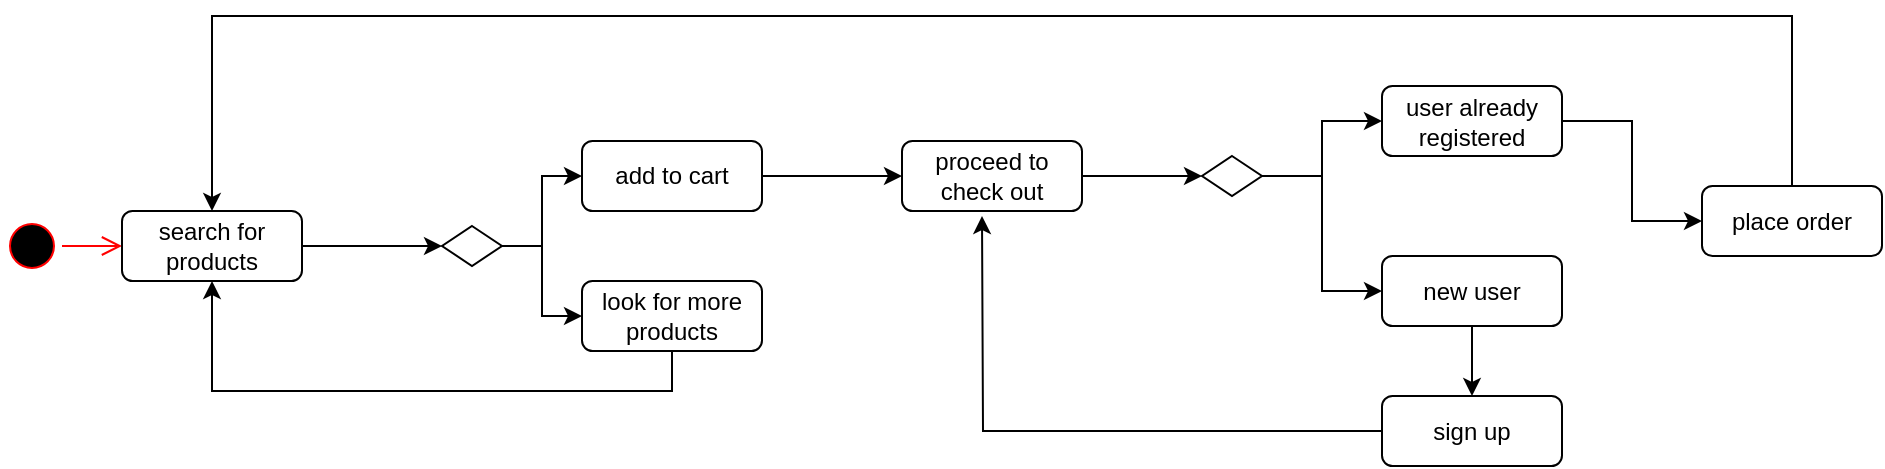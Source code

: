 <mxfile version="12.9.14" type="device"><diagram id="rkfMrzxjUDxefmMOIlaO" name="Page-1"><mxGraphModel dx="1038" dy="1599" grid="1" gridSize="10" guides="1" tooltips="1" connect="1" arrows="1" fold="1" page="1" pageScale="1" pageWidth="850" pageHeight="1100" math="0" shadow="0"><root><mxCell id="0"/><mxCell id="1" parent="0"/><mxCell id="1yycfG4Ui4hnsjr-ACMH-59" value="" style="ellipse;html=1;shape=startState;fillColor=#000000;strokeColor=#ff0000;" vertex="1" parent="1"><mxGeometry x="110" y="80" width="30" height="30" as="geometry"/></mxCell><mxCell id="1yycfG4Ui4hnsjr-ACMH-60" value="" style="edgeStyle=orthogonalEdgeStyle;html=1;verticalAlign=bottom;endArrow=open;endSize=8;strokeColor=#ff0000;" edge="1" source="1yycfG4Ui4hnsjr-ACMH-59" parent="1"><mxGeometry relative="1" as="geometry"><mxPoint x="170" y="95" as="targetPoint"/></mxGeometry></mxCell><mxCell id="1yycfG4Ui4hnsjr-ACMH-64" style="edgeStyle=orthogonalEdgeStyle;rounded=0;orthogonalLoop=1;jettySize=auto;html=1;exitX=1;exitY=0.5;exitDx=0;exitDy=0;entryX=0;entryY=0.5;entryDx=0;entryDy=0;" edge="1" parent="1" source="1yycfG4Ui4hnsjr-ACMH-61" target="1yycfG4Ui4hnsjr-ACMH-62"><mxGeometry relative="1" as="geometry"/></mxCell><mxCell id="1yycfG4Ui4hnsjr-ACMH-61" value="search for products" style="rounded=1;whiteSpace=wrap;html=1;" vertex="1" parent="1"><mxGeometry x="170" y="77.5" width="90" height="35" as="geometry"/></mxCell><mxCell id="1yycfG4Ui4hnsjr-ACMH-67" style="edgeStyle=orthogonalEdgeStyle;rounded=0;orthogonalLoop=1;jettySize=auto;html=1;exitX=1;exitY=0.5;exitDx=0;exitDy=0;entryX=0;entryY=0.5;entryDx=0;entryDy=0;" edge="1" parent="1" source="1yycfG4Ui4hnsjr-ACMH-62" target="1yycfG4Ui4hnsjr-ACMH-66"><mxGeometry relative="1" as="geometry"/></mxCell><mxCell id="1yycfG4Ui4hnsjr-ACMH-68" style="edgeStyle=orthogonalEdgeStyle;rounded=0;orthogonalLoop=1;jettySize=auto;html=1;exitX=1;exitY=0.5;exitDx=0;exitDy=0;entryX=0;entryY=0.5;entryDx=0;entryDy=0;" edge="1" parent="1" source="1yycfG4Ui4hnsjr-ACMH-62" target="1yycfG4Ui4hnsjr-ACMH-65"><mxGeometry relative="1" as="geometry"/></mxCell><mxCell id="1yycfG4Ui4hnsjr-ACMH-62" value="" style="rhombus;whiteSpace=wrap;html=1;" vertex="1" parent="1"><mxGeometry x="330" y="85" width="30" height="20" as="geometry"/></mxCell><mxCell id="1yycfG4Ui4hnsjr-ACMH-69" style="edgeStyle=orthogonalEdgeStyle;rounded=0;orthogonalLoop=1;jettySize=auto;html=1;exitX=0.5;exitY=1;exitDx=0;exitDy=0;entryX=0.5;entryY=1;entryDx=0;entryDy=0;" edge="1" parent="1" source="1yycfG4Ui4hnsjr-ACMH-65" target="1yycfG4Ui4hnsjr-ACMH-61"><mxGeometry relative="1" as="geometry"/></mxCell><mxCell id="1yycfG4Ui4hnsjr-ACMH-65" value="look for more products" style="rounded=1;whiteSpace=wrap;html=1;" vertex="1" parent="1"><mxGeometry x="400" y="112.5" width="90" height="35" as="geometry"/></mxCell><mxCell id="1yycfG4Ui4hnsjr-ACMH-71" style="edgeStyle=orthogonalEdgeStyle;rounded=0;orthogonalLoop=1;jettySize=auto;html=1;exitX=1;exitY=0.5;exitDx=0;exitDy=0;" edge="1" parent="1" source="1yycfG4Ui4hnsjr-ACMH-66" target="1yycfG4Ui4hnsjr-ACMH-70"><mxGeometry relative="1" as="geometry"/></mxCell><mxCell id="1yycfG4Ui4hnsjr-ACMH-66" value="add to cart" style="rounded=1;whiteSpace=wrap;html=1;" vertex="1" parent="1"><mxGeometry x="400" y="42.5" width="90" height="35" as="geometry"/></mxCell><mxCell id="1yycfG4Ui4hnsjr-ACMH-74" style="edgeStyle=orthogonalEdgeStyle;rounded=0;orthogonalLoop=1;jettySize=auto;html=1;exitX=1;exitY=0.5;exitDx=0;exitDy=0;entryX=0;entryY=0.5;entryDx=0;entryDy=0;" edge="1" parent="1" source="1yycfG4Ui4hnsjr-ACMH-70" target="1yycfG4Ui4hnsjr-ACMH-72"><mxGeometry relative="1" as="geometry"/></mxCell><mxCell id="1yycfG4Ui4hnsjr-ACMH-70" value="proceed to check out" style="rounded=1;whiteSpace=wrap;html=1;" vertex="1" parent="1"><mxGeometry x="560" y="42.5" width="90" height="35" as="geometry"/></mxCell><mxCell id="1yycfG4Ui4hnsjr-ACMH-77" style="edgeStyle=orthogonalEdgeStyle;rounded=0;orthogonalLoop=1;jettySize=auto;html=1;exitX=1;exitY=0.5;exitDx=0;exitDy=0;" edge="1" parent="1" source="1yycfG4Ui4hnsjr-ACMH-72" target="1yycfG4Ui4hnsjr-ACMH-75"><mxGeometry relative="1" as="geometry"/></mxCell><mxCell id="1yycfG4Ui4hnsjr-ACMH-78" style="edgeStyle=orthogonalEdgeStyle;rounded=0;orthogonalLoop=1;jettySize=auto;html=1;exitX=1;exitY=0.5;exitDx=0;exitDy=0;entryX=0;entryY=0.5;entryDx=0;entryDy=0;" edge="1" parent="1" source="1yycfG4Ui4hnsjr-ACMH-72" target="1yycfG4Ui4hnsjr-ACMH-76"><mxGeometry relative="1" as="geometry"/></mxCell><mxCell id="1yycfG4Ui4hnsjr-ACMH-72" value="" style="rhombus;whiteSpace=wrap;html=1;" vertex="1" parent="1"><mxGeometry x="710" y="50" width="30" height="20" as="geometry"/></mxCell><mxCell id="1yycfG4Ui4hnsjr-ACMH-84" style="edgeStyle=orthogonalEdgeStyle;rounded=0;orthogonalLoop=1;jettySize=auto;html=1;exitX=1;exitY=0.5;exitDx=0;exitDy=0;entryX=0;entryY=0.5;entryDx=0;entryDy=0;" edge="1" parent="1" source="1yycfG4Ui4hnsjr-ACMH-75" target="1yycfG4Ui4hnsjr-ACMH-83"><mxGeometry relative="1" as="geometry"/></mxCell><mxCell id="1yycfG4Ui4hnsjr-ACMH-75" value="user already registered" style="rounded=1;whiteSpace=wrap;html=1;" vertex="1" parent="1"><mxGeometry x="800" y="15" width="90" height="35" as="geometry"/></mxCell><mxCell id="1yycfG4Ui4hnsjr-ACMH-80" style="edgeStyle=orthogonalEdgeStyle;rounded=0;orthogonalLoop=1;jettySize=auto;html=1;exitX=0.5;exitY=1;exitDx=0;exitDy=0;entryX=0.5;entryY=0;entryDx=0;entryDy=0;" edge="1" parent="1" source="1yycfG4Ui4hnsjr-ACMH-76" target="1yycfG4Ui4hnsjr-ACMH-79"><mxGeometry relative="1" as="geometry"/></mxCell><mxCell id="1yycfG4Ui4hnsjr-ACMH-76" value="new user" style="rounded=1;whiteSpace=wrap;html=1;" vertex="1" parent="1"><mxGeometry x="800" y="100" width="90" height="35" as="geometry"/></mxCell><mxCell id="1yycfG4Ui4hnsjr-ACMH-81" style="edgeStyle=orthogonalEdgeStyle;rounded=0;orthogonalLoop=1;jettySize=auto;html=1;exitX=0;exitY=0.5;exitDx=0;exitDy=0;" edge="1" parent="1" source="1yycfG4Ui4hnsjr-ACMH-79"><mxGeometry relative="1" as="geometry"><mxPoint x="600" y="80" as="targetPoint"/></mxGeometry></mxCell><mxCell id="1yycfG4Ui4hnsjr-ACMH-79" value="sign up" style="rounded=1;whiteSpace=wrap;html=1;" vertex="1" parent="1"><mxGeometry x="800" y="170" width="90" height="35" as="geometry"/></mxCell><mxCell id="1yycfG4Ui4hnsjr-ACMH-85" style="edgeStyle=orthogonalEdgeStyle;rounded=0;orthogonalLoop=1;jettySize=auto;html=1;exitX=0.5;exitY=0;exitDx=0;exitDy=0;entryX=0.5;entryY=0;entryDx=0;entryDy=0;" edge="1" parent="1" source="1yycfG4Ui4hnsjr-ACMH-83" target="1yycfG4Ui4hnsjr-ACMH-61"><mxGeometry relative="1" as="geometry"><Array as="points"><mxPoint x="1005" y="-20"/><mxPoint x="215" y="-20"/></Array></mxGeometry></mxCell><mxCell id="1yycfG4Ui4hnsjr-ACMH-83" value="place order" style="rounded=1;whiteSpace=wrap;html=1;" vertex="1" parent="1"><mxGeometry x="960" y="65" width="90" height="35" as="geometry"/></mxCell></root></mxGraphModel></diagram></mxfile>